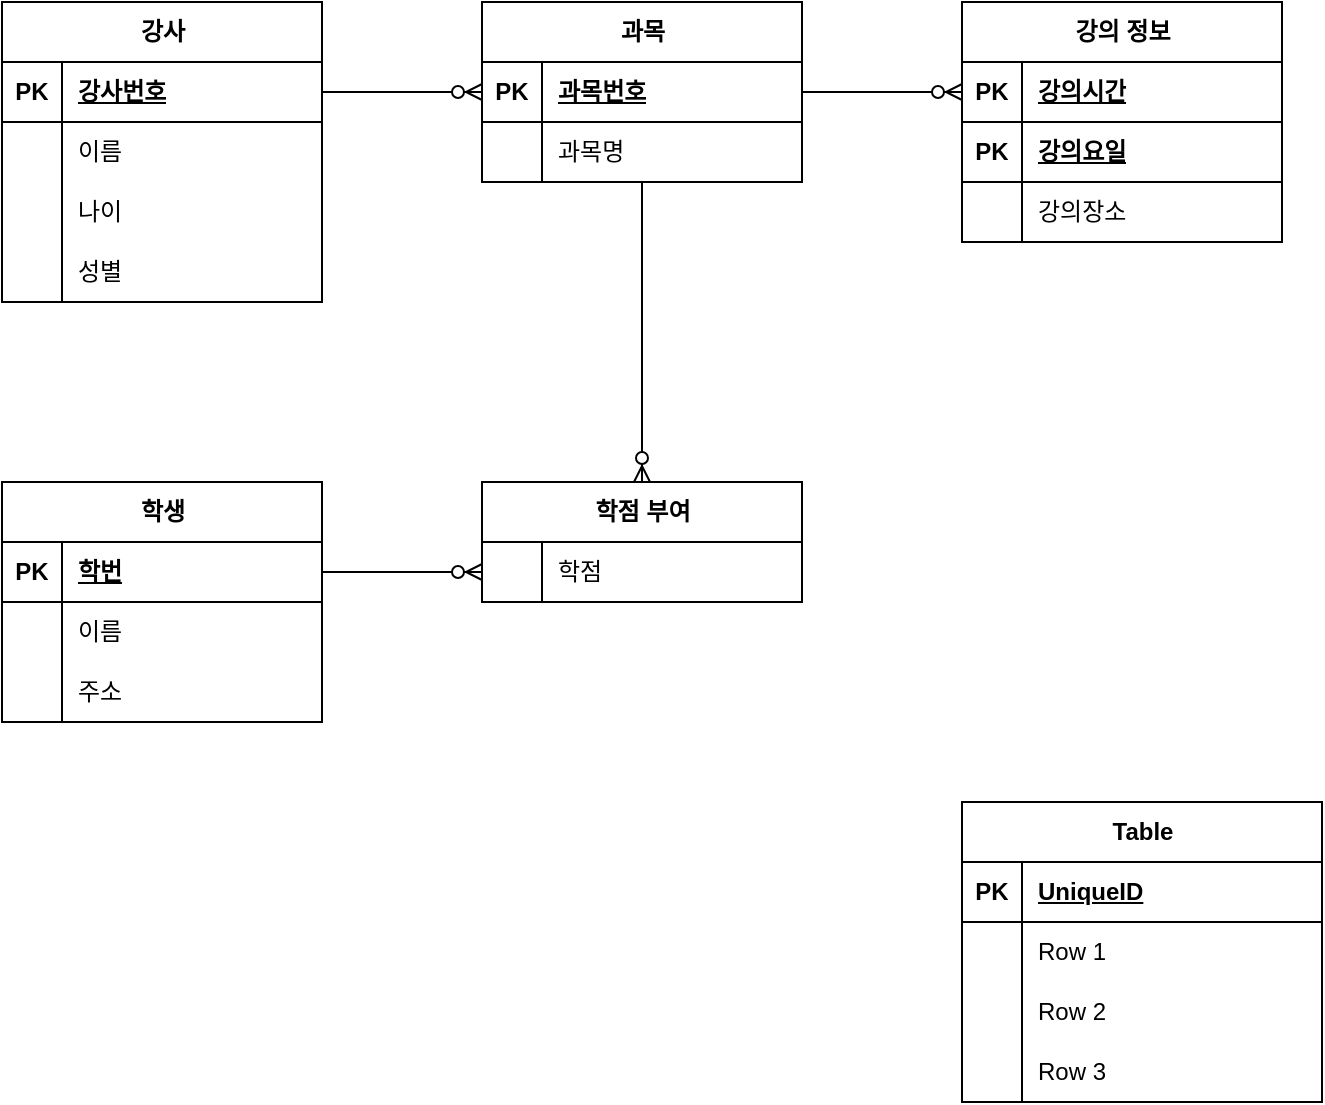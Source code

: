 <mxfile version="22.1.2" type="device">
  <diagram name="페이지-1" id="r2L6zyRDVsq__br4E0K_">
    <mxGraphModel dx="712" dy="1560" grid="1" gridSize="10" guides="1" tooltips="1" connect="1" arrows="1" fold="1" page="1" pageScale="1" pageWidth="1169" pageHeight="827" math="0" shadow="0">
      <root>
        <mxCell id="0" />
        <mxCell id="1" parent="0" />
        <mxCell id="ZVk-4oJlEYSRheAxTRZh-5" value="강사" style="shape=table;startSize=30;container=1;collapsible=1;childLayout=tableLayout;fixedRows=1;rowLines=0;fontStyle=1;align=center;resizeLast=1;html=1;" parent="1" vertex="1">
          <mxGeometry x="200" y="-720" width="160" height="150" as="geometry" />
        </mxCell>
        <mxCell id="ZVk-4oJlEYSRheAxTRZh-6" value="" style="shape=tableRow;horizontal=0;startSize=0;swimlaneHead=0;swimlaneBody=0;fillColor=none;collapsible=0;dropTarget=0;points=[[0,0.5],[1,0.5]];portConstraint=eastwest;top=0;left=0;right=0;bottom=1;" parent="ZVk-4oJlEYSRheAxTRZh-5" vertex="1">
          <mxGeometry y="30" width="160" height="30" as="geometry" />
        </mxCell>
        <mxCell id="ZVk-4oJlEYSRheAxTRZh-7" value="PK" style="shape=partialRectangle;connectable=0;fillColor=none;top=0;left=0;bottom=0;right=0;fontStyle=1;overflow=hidden;whiteSpace=wrap;html=1;" parent="ZVk-4oJlEYSRheAxTRZh-6" vertex="1">
          <mxGeometry width="30" height="30" as="geometry">
            <mxRectangle width="30" height="30" as="alternateBounds" />
          </mxGeometry>
        </mxCell>
        <mxCell id="ZVk-4oJlEYSRheAxTRZh-8" value="강사번호" style="shape=partialRectangle;connectable=0;fillColor=none;top=0;left=0;bottom=0;right=0;align=left;spacingLeft=6;fontStyle=5;overflow=hidden;whiteSpace=wrap;html=1;" parent="ZVk-4oJlEYSRheAxTRZh-6" vertex="1">
          <mxGeometry x="30" width="130" height="30" as="geometry">
            <mxRectangle width="130" height="30" as="alternateBounds" />
          </mxGeometry>
        </mxCell>
        <mxCell id="ZVk-4oJlEYSRheAxTRZh-9" value="" style="shape=tableRow;horizontal=0;startSize=0;swimlaneHead=0;swimlaneBody=0;fillColor=none;collapsible=0;dropTarget=0;points=[[0,0.5],[1,0.5]];portConstraint=eastwest;top=0;left=0;right=0;bottom=0;" parent="ZVk-4oJlEYSRheAxTRZh-5" vertex="1">
          <mxGeometry y="60" width="160" height="30" as="geometry" />
        </mxCell>
        <mxCell id="ZVk-4oJlEYSRheAxTRZh-10" value="" style="shape=partialRectangle;connectable=0;fillColor=none;top=0;left=0;bottom=0;right=0;editable=1;overflow=hidden;whiteSpace=wrap;html=1;" parent="ZVk-4oJlEYSRheAxTRZh-9" vertex="1">
          <mxGeometry width="30" height="30" as="geometry">
            <mxRectangle width="30" height="30" as="alternateBounds" />
          </mxGeometry>
        </mxCell>
        <mxCell id="ZVk-4oJlEYSRheAxTRZh-11" value="이름" style="shape=partialRectangle;connectable=0;fillColor=none;top=0;left=0;bottom=0;right=0;align=left;spacingLeft=6;overflow=hidden;whiteSpace=wrap;html=1;" parent="ZVk-4oJlEYSRheAxTRZh-9" vertex="1">
          <mxGeometry x="30" width="130" height="30" as="geometry">
            <mxRectangle width="130" height="30" as="alternateBounds" />
          </mxGeometry>
        </mxCell>
        <mxCell id="ZVk-4oJlEYSRheAxTRZh-12" value="" style="shape=tableRow;horizontal=0;startSize=0;swimlaneHead=0;swimlaneBody=0;fillColor=none;collapsible=0;dropTarget=0;points=[[0,0.5],[1,0.5]];portConstraint=eastwest;top=0;left=0;right=0;bottom=0;" parent="ZVk-4oJlEYSRheAxTRZh-5" vertex="1">
          <mxGeometry y="90" width="160" height="30" as="geometry" />
        </mxCell>
        <mxCell id="ZVk-4oJlEYSRheAxTRZh-13" value="" style="shape=partialRectangle;connectable=0;fillColor=none;top=0;left=0;bottom=0;right=0;editable=1;overflow=hidden;whiteSpace=wrap;html=1;" parent="ZVk-4oJlEYSRheAxTRZh-12" vertex="1">
          <mxGeometry width="30" height="30" as="geometry">
            <mxRectangle width="30" height="30" as="alternateBounds" />
          </mxGeometry>
        </mxCell>
        <mxCell id="ZVk-4oJlEYSRheAxTRZh-14" value="나이" style="shape=partialRectangle;connectable=0;fillColor=none;top=0;left=0;bottom=0;right=0;align=left;spacingLeft=6;overflow=hidden;whiteSpace=wrap;html=1;" parent="ZVk-4oJlEYSRheAxTRZh-12" vertex="1">
          <mxGeometry x="30" width="130" height="30" as="geometry">
            <mxRectangle width="130" height="30" as="alternateBounds" />
          </mxGeometry>
        </mxCell>
        <mxCell id="ZVk-4oJlEYSRheAxTRZh-15" value="" style="shape=tableRow;horizontal=0;startSize=0;swimlaneHead=0;swimlaneBody=0;fillColor=none;collapsible=0;dropTarget=0;points=[[0,0.5],[1,0.5]];portConstraint=eastwest;top=0;left=0;right=0;bottom=0;" parent="ZVk-4oJlEYSRheAxTRZh-5" vertex="1">
          <mxGeometry y="120" width="160" height="30" as="geometry" />
        </mxCell>
        <mxCell id="ZVk-4oJlEYSRheAxTRZh-16" value="" style="shape=partialRectangle;connectable=0;fillColor=none;top=0;left=0;bottom=0;right=0;editable=1;overflow=hidden;whiteSpace=wrap;html=1;" parent="ZVk-4oJlEYSRheAxTRZh-15" vertex="1">
          <mxGeometry width="30" height="30" as="geometry">
            <mxRectangle width="30" height="30" as="alternateBounds" />
          </mxGeometry>
        </mxCell>
        <mxCell id="ZVk-4oJlEYSRheAxTRZh-17" value="성별" style="shape=partialRectangle;connectable=0;fillColor=none;top=0;left=0;bottom=0;right=0;align=left;spacingLeft=6;overflow=hidden;whiteSpace=wrap;html=1;" parent="ZVk-4oJlEYSRheAxTRZh-15" vertex="1">
          <mxGeometry x="30" width="130" height="30" as="geometry">
            <mxRectangle width="130" height="30" as="alternateBounds" />
          </mxGeometry>
        </mxCell>
        <mxCell id="ZVk-4oJlEYSRheAxTRZh-19" value="과목" style="shape=table;startSize=30;container=1;collapsible=1;childLayout=tableLayout;fixedRows=1;rowLines=0;fontStyle=1;align=center;resizeLast=1;html=1;" parent="1" vertex="1">
          <mxGeometry x="440" y="-720" width="160" height="90" as="geometry" />
        </mxCell>
        <mxCell id="ZVk-4oJlEYSRheAxTRZh-20" value="" style="shape=tableRow;horizontal=0;startSize=0;swimlaneHead=0;swimlaneBody=0;fillColor=none;collapsible=0;dropTarget=0;points=[[0,0.5],[1,0.5]];portConstraint=eastwest;top=0;left=0;right=0;bottom=1;" parent="ZVk-4oJlEYSRheAxTRZh-19" vertex="1">
          <mxGeometry y="30" width="160" height="30" as="geometry" />
        </mxCell>
        <mxCell id="ZVk-4oJlEYSRheAxTRZh-21" value="PK" style="shape=partialRectangle;connectable=0;fillColor=none;top=0;left=0;bottom=0;right=0;fontStyle=1;overflow=hidden;whiteSpace=wrap;html=1;" parent="ZVk-4oJlEYSRheAxTRZh-20" vertex="1">
          <mxGeometry width="30" height="30" as="geometry">
            <mxRectangle width="30" height="30" as="alternateBounds" />
          </mxGeometry>
        </mxCell>
        <mxCell id="ZVk-4oJlEYSRheAxTRZh-22" value="과목번호" style="shape=partialRectangle;connectable=0;fillColor=none;top=0;left=0;bottom=0;right=0;align=left;spacingLeft=6;fontStyle=5;overflow=hidden;whiteSpace=wrap;html=1;" parent="ZVk-4oJlEYSRheAxTRZh-20" vertex="1">
          <mxGeometry x="30" width="130" height="30" as="geometry">
            <mxRectangle width="130" height="30" as="alternateBounds" />
          </mxGeometry>
        </mxCell>
        <mxCell id="ZVk-4oJlEYSRheAxTRZh-75" value="" style="shape=tableRow;horizontal=0;startSize=0;swimlaneHead=0;swimlaneBody=0;fillColor=none;collapsible=0;dropTarget=0;points=[[0,0.5],[1,0.5]];portConstraint=eastwest;top=0;left=0;right=0;bottom=0;" parent="ZVk-4oJlEYSRheAxTRZh-19" vertex="1">
          <mxGeometry y="60" width="160" height="30" as="geometry" />
        </mxCell>
        <mxCell id="ZVk-4oJlEYSRheAxTRZh-76" value="" style="shape=partialRectangle;connectable=0;fillColor=none;top=0;left=0;bottom=0;right=0;editable=1;overflow=hidden;whiteSpace=wrap;html=1;" parent="ZVk-4oJlEYSRheAxTRZh-75" vertex="1">
          <mxGeometry width="30" height="30" as="geometry">
            <mxRectangle width="30" height="30" as="alternateBounds" />
          </mxGeometry>
        </mxCell>
        <mxCell id="ZVk-4oJlEYSRheAxTRZh-77" value="과목명" style="shape=partialRectangle;connectable=0;fillColor=none;top=0;left=0;bottom=0;right=0;align=left;spacingLeft=6;overflow=hidden;whiteSpace=wrap;html=1;" parent="ZVk-4oJlEYSRheAxTRZh-75" vertex="1">
          <mxGeometry x="30" width="130" height="30" as="geometry">
            <mxRectangle width="130" height="30" as="alternateBounds" />
          </mxGeometry>
        </mxCell>
        <mxCell id="ZVk-4oJlEYSRheAxTRZh-32" value="학생" style="shape=table;startSize=30;container=1;collapsible=1;childLayout=tableLayout;fixedRows=1;rowLines=0;fontStyle=1;align=center;resizeLast=1;html=1;" parent="1" vertex="1">
          <mxGeometry x="200" y="-480" width="160" height="120" as="geometry" />
        </mxCell>
        <mxCell id="ZVk-4oJlEYSRheAxTRZh-33" value="" style="shape=tableRow;horizontal=0;startSize=0;swimlaneHead=0;swimlaneBody=0;fillColor=none;collapsible=0;dropTarget=0;points=[[0,0.5],[1,0.5]];portConstraint=eastwest;top=0;left=0;right=0;bottom=1;" parent="ZVk-4oJlEYSRheAxTRZh-32" vertex="1">
          <mxGeometry y="30" width="160" height="30" as="geometry" />
        </mxCell>
        <mxCell id="ZVk-4oJlEYSRheAxTRZh-34" value="PK" style="shape=partialRectangle;connectable=0;fillColor=none;top=0;left=0;bottom=0;right=0;fontStyle=1;overflow=hidden;whiteSpace=wrap;html=1;" parent="ZVk-4oJlEYSRheAxTRZh-33" vertex="1">
          <mxGeometry width="30" height="30" as="geometry">
            <mxRectangle width="30" height="30" as="alternateBounds" />
          </mxGeometry>
        </mxCell>
        <mxCell id="ZVk-4oJlEYSRheAxTRZh-35" value="학번" style="shape=partialRectangle;connectable=0;fillColor=none;top=0;left=0;bottom=0;right=0;align=left;spacingLeft=6;fontStyle=5;overflow=hidden;whiteSpace=wrap;html=1;" parent="ZVk-4oJlEYSRheAxTRZh-33" vertex="1">
          <mxGeometry x="30" width="130" height="30" as="geometry">
            <mxRectangle width="130" height="30" as="alternateBounds" />
          </mxGeometry>
        </mxCell>
        <mxCell id="ZVk-4oJlEYSRheAxTRZh-36" value="" style="shape=tableRow;horizontal=0;startSize=0;swimlaneHead=0;swimlaneBody=0;fillColor=none;collapsible=0;dropTarget=0;points=[[0,0.5],[1,0.5]];portConstraint=eastwest;top=0;left=0;right=0;bottom=0;" parent="ZVk-4oJlEYSRheAxTRZh-32" vertex="1">
          <mxGeometry y="60" width="160" height="30" as="geometry" />
        </mxCell>
        <mxCell id="ZVk-4oJlEYSRheAxTRZh-37" value="" style="shape=partialRectangle;connectable=0;fillColor=none;top=0;left=0;bottom=0;right=0;editable=1;overflow=hidden;whiteSpace=wrap;html=1;" parent="ZVk-4oJlEYSRheAxTRZh-36" vertex="1">
          <mxGeometry width="30" height="30" as="geometry">
            <mxRectangle width="30" height="30" as="alternateBounds" />
          </mxGeometry>
        </mxCell>
        <mxCell id="ZVk-4oJlEYSRheAxTRZh-38" value="이름" style="shape=partialRectangle;connectable=0;fillColor=none;top=0;left=0;bottom=0;right=0;align=left;spacingLeft=6;overflow=hidden;whiteSpace=wrap;html=1;" parent="ZVk-4oJlEYSRheAxTRZh-36" vertex="1">
          <mxGeometry x="30" width="130" height="30" as="geometry">
            <mxRectangle width="130" height="30" as="alternateBounds" />
          </mxGeometry>
        </mxCell>
        <mxCell id="ZVk-4oJlEYSRheAxTRZh-39" value="" style="shape=tableRow;horizontal=0;startSize=0;swimlaneHead=0;swimlaneBody=0;fillColor=none;collapsible=0;dropTarget=0;points=[[0,0.5],[1,0.5]];portConstraint=eastwest;top=0;left=0;right=0;bottom=0;" parent="ZVk-4oJlEYSRheAxTRZh-32" vertex="1">
          <mxGeometry y="90" width="160" height="30" as="geometry" />
        </mxCell>
        <mxCell id="ZVk-4oJlEYSRheAxTRZh-40" value="" style="shape=partialRectangle;connectable=0;fillColor=none;top=0;left=0;bottom=0;right=0;editable=1;overflow=hidden;whiteSpace=wrap;html=1;" parent="ZVk-4oJlEYSRheAxTRZh-39" vertex="1">
          <mxGeometry width="30" height="30" as="geometry">
            <mxRectangle width="30" height="30" as="alternateBounds" />
          </mxGeometry>
        </mxCell>
        <mxCell id="ZVk-4oJlEYSRheAxTRZh-41" value="주소" style="shape=partialRectangle;connectable=0;fillColor=none;top=0;left=0;bottom=0;right=0;align=left;spacingLeft=6;overflow=hidden;whiteSpace=wrap;html=1;" parent="ZVk-4oJlEYSRheAxTRZh-39" vertex="1">
          <mxGeometry x="30" width="130" height="30" as="geometry">
            <mxRectangle width="130" height="30" as="alternateBounds" />
          </mxGeometry>
        </mxCell>
        <mxCell id="ZVk-4oJlEYSRheAxTRZh-82" value="" style="edgeStyle=entityRelationEdgeStyle;fontSize=12;html=1;endArrow=ERzeroToMany;endFill=1;rounded=0;entryX=0;entryY=0.5;entryDx=0;entryDy=0;" parent="1" source="ZVk-4oJlEYSRheAxTRZh-6" target="ZVk-4oJlEYSRheAxTRZh-20" edge="1">
          <mxGeometry width="100" height="100" relative="1" as="geometry">
            <mxPoint x="460" y="-370" as="sourcePoint" />
            <mxPoint x="440" y="-645" as="targetPoint" />
          </mxGeometry>
        </mxCell>
        <mxCell id="ZVk-4oJlEYSRheAxTRZh-83" value="" style="edgeStyle=entityRelationEdgeStyle;fontSize=12;html=1;endArrow=ERzeroToMany;endFill=1;rounded=0;exitX=1;exitY=0.5;exitDx=0;exitDy=0;entryX=0;entryY=0.5;entryDx=0;entryDy=0;" parent="1" source="ZVk-4oJlEYSRheAxTRZh-20" edge="1">
          <mxGeometry width="100" height="100" relative="1" as="geometry">
            <mxPoint x="370" y="-665" as="sourcePoint" />
            <mxPoint x="680" y="-675" as="targetPoint" />
            <Array as="points">
              <mxPoint x="670" y="-560" />
            </Array>
          </mxGeometry>
        </mxCell>
        <mxCell id="ZVk-4oJlEYSRheAxTRZh-87" value="학점 부여" style="shape=table;startSize=30;container=1;collapsible=1;childLayout=tableLayout;fixedRows=1;rowLines=0;fontStyle=1;align=center;resizeLast=1;html=1;" parent="1" vertex="1">
          <mxGeometry x="440" y="-480" width="160" height="60" as="geometry" />
        </mxCell>
        <mxCell id="ZVk-4oJlEYSRheAxTRZh-106" value="" style="shape=tableRow;horizontal=0;startSize=0;swimlaneHead=0;swimlaneBody=0;fillColor=none;collapsible=0;dropTarget=0;points=[[0,0.5],[1,0.5]];portConstraint=eastwest;top=0;left=0;right=0;bottom=0;" parent="ZVk-4oJlEYSRheAxTRZh-87" vertex="1">
          <mxGeometry y="30" width="160" height="30" as="geometry" />
        </mxCell>
        <mxCell id="ZVk-4oJlEYSRheAxTRZh-107" value="" style="shape=partialRectangle;connectable=0;fillColor=none;top=0;left=0;bottom=0;right=0;editable=1;overflow=hidden;whiteSpace=wrap;html=1;" parent="ZVk-4oJlEYSRheAxTRZh-106" vertex="1">
          <mxGeometry width="30" height="30" as="geometry">
            <mxRectangle width="30" height="30" as="alternateBounds" />
          </mxGeometry>
        </mxCell>
        <mxCell id="ZVk-4oJlEYSRheAxTRZh-108" value="학점" style="shape=partialRectangle;connectable=0;fillColor=none;top=0;left=0;bottom=0;right=0;align=left;spacingLeft=6;overflow=hidden;whiteSpace=wrap;html=1;" parent="ZVk-4oJlEYSRheAxTRZh-106" vertex="1">
          <mxGeometry x="30" width="130" height="30" as="geometry">
            <mxRectangle width="130" height="30" as="alternateBounds" />
          </mxGeometry>
        </mxCell>
        <mxCell id="ZVk-4oJlEYSRheAxTRZh-109" value="" style="edgeStyle=entityRelationEdgeStyle;fontSize=12;html=1;endArrow=ERzeroToMany;endFill=1;rounded=0;entryX=0;entryY=0.5;entryDx=0;entryDy=0;" parent="1" source="ZVk-4oJlEYSRheAxTRZh-33" edge="1">
          <mxGeometry width="100" height="100" relative="1" as="geometry">
            <mxPoint x="380" y="-410" as="sourcePoint" />
            <mxPoint x="440" y="-435" as="targetPoint" />
          </mxGeometry>
        </mxCell>
        <mxCell id="ZVk-4oJlEYSRheAxTRZh-113" value="" style="fontSize=12;html=1;endArrow=ERzeroToMany;endFill=1;rounded=0;entryX=0.5;entryY=0;entryDx=0;entryDy=0;" parent="1" source="ZVk-4oJlEYSRheAxTRZh-75" target="ZVk-4oJlEYSRheAxTRZh-87" edge="1">
          <mxGeometry width="100" height="100" relative="1" as="geometry">
            <mxPoint x="520" y="-590" as="sourcePoint" />
            <mxPoint x="480" y="-510" as="targetPoint" />
          </mxGeometry>
        </mxCell>
        <mxCell id="l6qog8gg97x5cbBZsDuV-33" value="Table" style="shape=table;startSize=30;container=1;collapsible=1;childLayout=tableLayout;fixedRows=1;rowLines=0;fontStyle=1;align=center;resizeLast=1;html=1;" vertex="1" parent="1">
          <mxGeometry x="680" y="-320" width="180" height="150" as="geometry" />
        </mxCell>
        <mxCell id="l6qog8gg97x5cbBZsDuV-34" value="" style="shape=tableRow;horizontal=0;startSize=0;swimlaneHead=0;swimlaneBody=0;fillColor=none;collapsible=0;dropTarget=0;points=[[0,0.5],[1,0.5]];portConstraint=eastwest;top=0;left=0;right=0;bottom=1;" vertex="1" parent="l6qog8gg97x5cbBZsDuV-33">
          <mxGeometry y="30" width="180" height="30" as="geometry" />
        </mxCell>
        <mxCell id="l6qog8gg97x5cbBZsDuV-35" value="PK" style="shape=partialRectangle;connectable=0;fillColor=none;top=0;left=0;bottom=0;right=0;fontStyle=1;overflow=hidden;whiteSpace=wrap;html=1;" vertex="1" parent="l6qog8gg97x5cbBZsDuV-34">
          <mxGeometry width="30" height="30" as="geometry">
            <mxRectangle width="30" height="30" as="alternateBounds" />
          </mxGeometry>
        </mxCell>
        <mxCell id="l6qog8gg97x5cbBZsDuV-36" value="UniqueID" style="shape=partialRectangle;connectable=0;fillColor=none;top=0;left=0;bottom=0;right=0;align=left;spacingLeft=6;fontStyle=5;overflow=hidden;whiteSpace=wrap;html=1;" vertex="1" parent="l6qog8gg97x5cbBZsDuV-34">
          <mxGeometry x="30" width="150" height="30" as="geometry">
            <mxRectangle width="150" height="30" as="alternateBounds" />
          </mxGeometry>
        </mxCell>
        <mxCell id="l6qog8gg97x5cbBZsDuV-37" value="" style="shape=tableRow;horizontal=0;startSize=0;swimlaneHead=0;swimlaneBody=0;fillColor=none;collapsible=0;dropTarget=0;points=[[0,0.5],[1,0.5]];portConstraint=eastwest;top=0;left=0;right=0;bottom=0;" vertex="1" parent="l6qog8gg97x5cbBZsDuV-33">
          <mxGeometry y="60" width="180" height="30" as="geometry" />
        </mxCell>
        <mxCell id="l6qog8gg97x5cbBZsDuV-38" value="" style="shape=partialRectangle;connectable=0;fillColor=none;top=0;left=0;bottom=0;right=0;editable=1;overflow=hidden;whiteSpace=wrap;html=1;" vertex="1" parent="l6qog8gg97x5cbBZsDuV-37">
          <mxGeometry width="30" height="30" as="geometry">
            <mxRectangle width="30" height="30" as="alternateBounds" />
          </mxGeometry>
        </mxCell>
        <mxCell id="l6qog8gg97x5cbBZsDuV-39" value="Row 1" style="shape=partialRectangle;connectable=0;fillColor=none;top=0;left=0;bottom=0;right=0;align=left;spacingLeft=6;overflow=hidden;whiteSpace=wrap;html=1;" vertex="1" parent="l6qog8gg97x5cbBZsDuV-37">
          <mxGeometry x="30" width="150" height="30" as="geometry">
            <mxRectangle width="150" height="30" as="alternateBounds" />
          </mxGeometry>
        </mxCell>
        <mxCell id="l6qog8gg97x5cbBZsDuV-40" value="" style="shape=tableRow;horizontal=0;startSize=0;swimlaneHead=0;swimlaneBody=0;fillColor=none;collapsible=0;dropTarget=0;points=[[0,0.5],[1,0.5]];portConstraint=eastwest;top=0;left=0;right=0;bottom=0;" vertex="1" parent="l6qog8gg97x5cbBZsDuV-33">
          <mxGeometry y="90" width="180" height="30" as="geometry" />
        </mxCell>
        <mxCell id="l6qog8gg97x5cbBZsDuV-41" value="" style="shape=partialRectangle;connectable=0;fillColor=none;top=0;left=0;bottom=0;right=0;editable=1;overflow=hidden;whiteSpace=wrap;html=1;" vertex="1" parent="l6qog8gg97x5cbBZsDuV-40">
          <mxGeometry width="30" height="30" as="geometry">
            <mxRectangle width="30" height="30" as="alternateBounds" />
          </mxGeometry>
        </mxCell>
        <mxCell id="l6qog8gg97x5cbBZsDuV-42" value="Row 2" style="shape=partialRectangle;connectable=0;fillColor=none;top=0;left=0;bottom=0;right=0;align=left;spacingLeft=6;overflow=hidden;whiteSpace=wrap;html=1;" vertex="1" parent="l6qog8gg97x5cbBZsDuV-40">
          <mxGeometry x="30" width="150" height="30" as="geometry">
            <mxRectangle width="150" height="30" as="alternateBounds" />
          </mxGeometry>
        </mxCell>
        <mxCell id="l6qog8gg97x5cbBZsDuV-43" value="" style="shape=tableRow;horizontal=0;startSize=0;swimlaneHead=0;swimlaneBody=0;fillColor=none;collapsible=0;dropTarget=0;points=[[0,0.5],[1,0.5]];portConstraint=eastwest;top=0;left=0;right=0;bottom=0;" vertex="1" parent="l6qog8gg97x5cbBZsDuV-33">
          <mxGeometry y="120" width="180" height="30" as="geometry" />
        </mxCell>
        <mxCell id="l6qog8gg97x5cbBZsDuV-44" value="" style="shape=partialRectangle;connectable=0;fillColor=none;top=0;left=0;bottom=0;right=0;editable=1;overflow=hidden;whiteSpace=wrap;html=1;" vertex="1" parent="l6qog8gg97x5cbBZsDuV-43">
          <mxGeometry width="30" height="30" as="geometry">
            <mxRectangle width="30" height="30" as="alternateBounds" />
          </mxGeometry>
        </mxCell>
        <mxCell id="l6qog8gg97x5cbBZsDuV-45" value="Row 3" style="shape=partialRectangle;connectable=0;fillColor=none;top=0;left=0;bottom=0;right=0;align=left;spacingLeft=6;overflow=hidden;whiteSpace=wrap;html=1;" vertex="1" parent="l6qog8gg97x5cbBZsDuV-43">
          <mxGeometry x="30" width="150" height="30" as="geometry">
            <mxRectangle width="150" height="30" as="alternateBounds" />
          </mxGeometry>
        </mxCell>
        <mxCell id="l6qog8gg97x5cbBZsDuV-46" value="강의 정보" style="shape=table;startSize=30;container=1;collapsible=1;childLayout=tableLayout;fixedRows=1;rowLines=0;fontStyle=1;align=center;resizeLast=1;html=1;" vertex="1" parent="1">
          <mxGeometry x="680" y="-720" width="160" height="120" as="geometry" />
        </mxCell>
        <mxCell id="l6qog8gg97x5cbBZsDuV-47" value="" style="shape=tableRow;horizontal=0;startSize=0;swimlaneHead=0;swimlaneBody=0;fillColor=none;collapsible=0;dropTarget=0;points=[[0,0.5],[1,0.5]];portConstraint=eastwest;top=0;left=0;right=0;bottom=1;" vertex="1" parent="l6qog8gg97x5cbBZsDuV-46">
          <mxGeometry y="30" width="160" height="30" as="geometry" />
        </mxCell>
        <mxCell id="l6qog8gg97x5cbBZsDuV-48" value="PK" style="shape=partialRectangle;connectable=0;fillColor=none;top=0;left=0;bottom=0;right=0;fontStyle=1;overflow=hidden;whiteSpace=wrap;html=1;" vertex="1" parent="l6qog8gg97x5cbBZsDuV-47">
          <mxGeometry width="30" height="30" as="geometry">
            <mxRectangle width="30" height="30" as="alternateBounds" />
          </mxGeometry>
        </mxCell>
        <mxCell id="l6qog8gg97x5cbBZsDuV-49" value="강의시간" style="shape=partialRectangle;connectable=0;fillColor=none;top=0;left=0;bottom=0;right=0;align=left;spacingLeft=6;fontStyle=5;overflow=hidden;whiteSpace=wrap;html=1;" vertex="1" parent="l6qog8gg97x5cbBZsDuV-47">
          <mxGeometry x="30" width="130" height="30" as="geometry">
            <mxRectangle width="130" height="30" as="alternateBounds" />
          </mxGeometry>
        </mxCell>
        <mxCell id="l6qog8gg97x5cbBZsDuV-59" value="" style="shape=tableRow;horizontal=0;startSize=0;swimlaneHead=0;swimlaneBody=0;fillColor=none;collapsible=0;dropTarget=0;points=[[0,0.5],[1,0.5]];portConstraint=eastwest;top=0;left=0;right=0;bottom=1;" vertex="1" parent="l6qog8gg97x5cbBZsDuV-46">
          <mxGeometry y="60" width="160" height="30" as="geometry" />
        </mxCell>
        <mxCell id="l6qog8gg97x5cbBZsDuV-60" value="PK" style="shape=partialRectangle;connectable=0;fillColor=none;top=0;left=0;bottom=0;right=0;fontStyle=1;overflow=hidden;whiteSpace=wrap;html=1;" vertex="1" parent="l6qog8gg97x5cbBZsDuV-59">
          <mxGeometry width="30" height="30" as="geometry">
            <mxRectangle width="30" height="30" as="alternateBounds" />
          </mxGeometry>
        </mxCell>
        <mxCell id="l6qog8gg97x5cbBZsDuV-61" value="강의요일" style="shape=partialRectangle;connectable=0;fillColor=none;top=0;left=0;bottom=0;right=0;align=left;spacingLeft=6;fontStyle=5;overflow=hidden;whiteSpace=wrap;html=1;" vertex="1" parent="l6qog8gg97x5cbBZsDuV-59">
          <mxGeometry x="30" width="130" height="30" as="geometry">
            <mxRectangle width="130" height="30" as="alternateBounds" />
          </mxGeometry>
        </mxCell>
        <mxCell id="l6qog8gg97x5cbBZsDuV-50" value="" style="shape=tableRow;horizontal=0;startSize=0;swimlaneHead=0;swimlaneBody=0;fillColor=none;collapsible=0;dropTarget=0;points=[[0,0.5],[1,0.5]];portConstraint=eastwest;top=0;left=0;right=0;bottom=0;" vertex="1" parent="l6qog8gg97x5cbBZsDuV-46">
          <mxGeometry y="90" width="160" height="30" as="geometry" />
        </mxCell>
        <mxCell id="l6qog8gg97x5cbBZsDuV-51" value="" style="shape=partialRectangle;connectable=0;fillColor=none;top=0;left=0;bottom=0;right=0;editable=1;overflow=hidden;whiteSpace=wrap;html=1;" vertex="1" parent="l6qog8gg97x5cbBZsDuV-50">
          <mxGeometry width="30" height="30" as="geometry">
            <mxRectangle width="30" height="30" as="alternateBounds" />
          </mxGeometry>
        </mxCell>
        <mxCell id="l6qog8gg97x5cbBZsDuV-52" value="강의장소" style="shape=partialRectangle;connectable=0;fillColor=none;top=0;left=0;bottom=0;right=0;align=left;spacingLeft=6;overflow=hidden;whiteSpace=wrap;html=1;" vertex="1" parent="l6qog8gg97x5cbBZsDuV-50">
          <mxGeometry x="30" width="130" height="30" as="geometry">
            <mxRectangle width="130" height="30" as="alternateBounds" />
          </mxGeometry>
        </mxCell>
      </root>
    </mxGraphModel>
  </diagram>
</mxfile>
